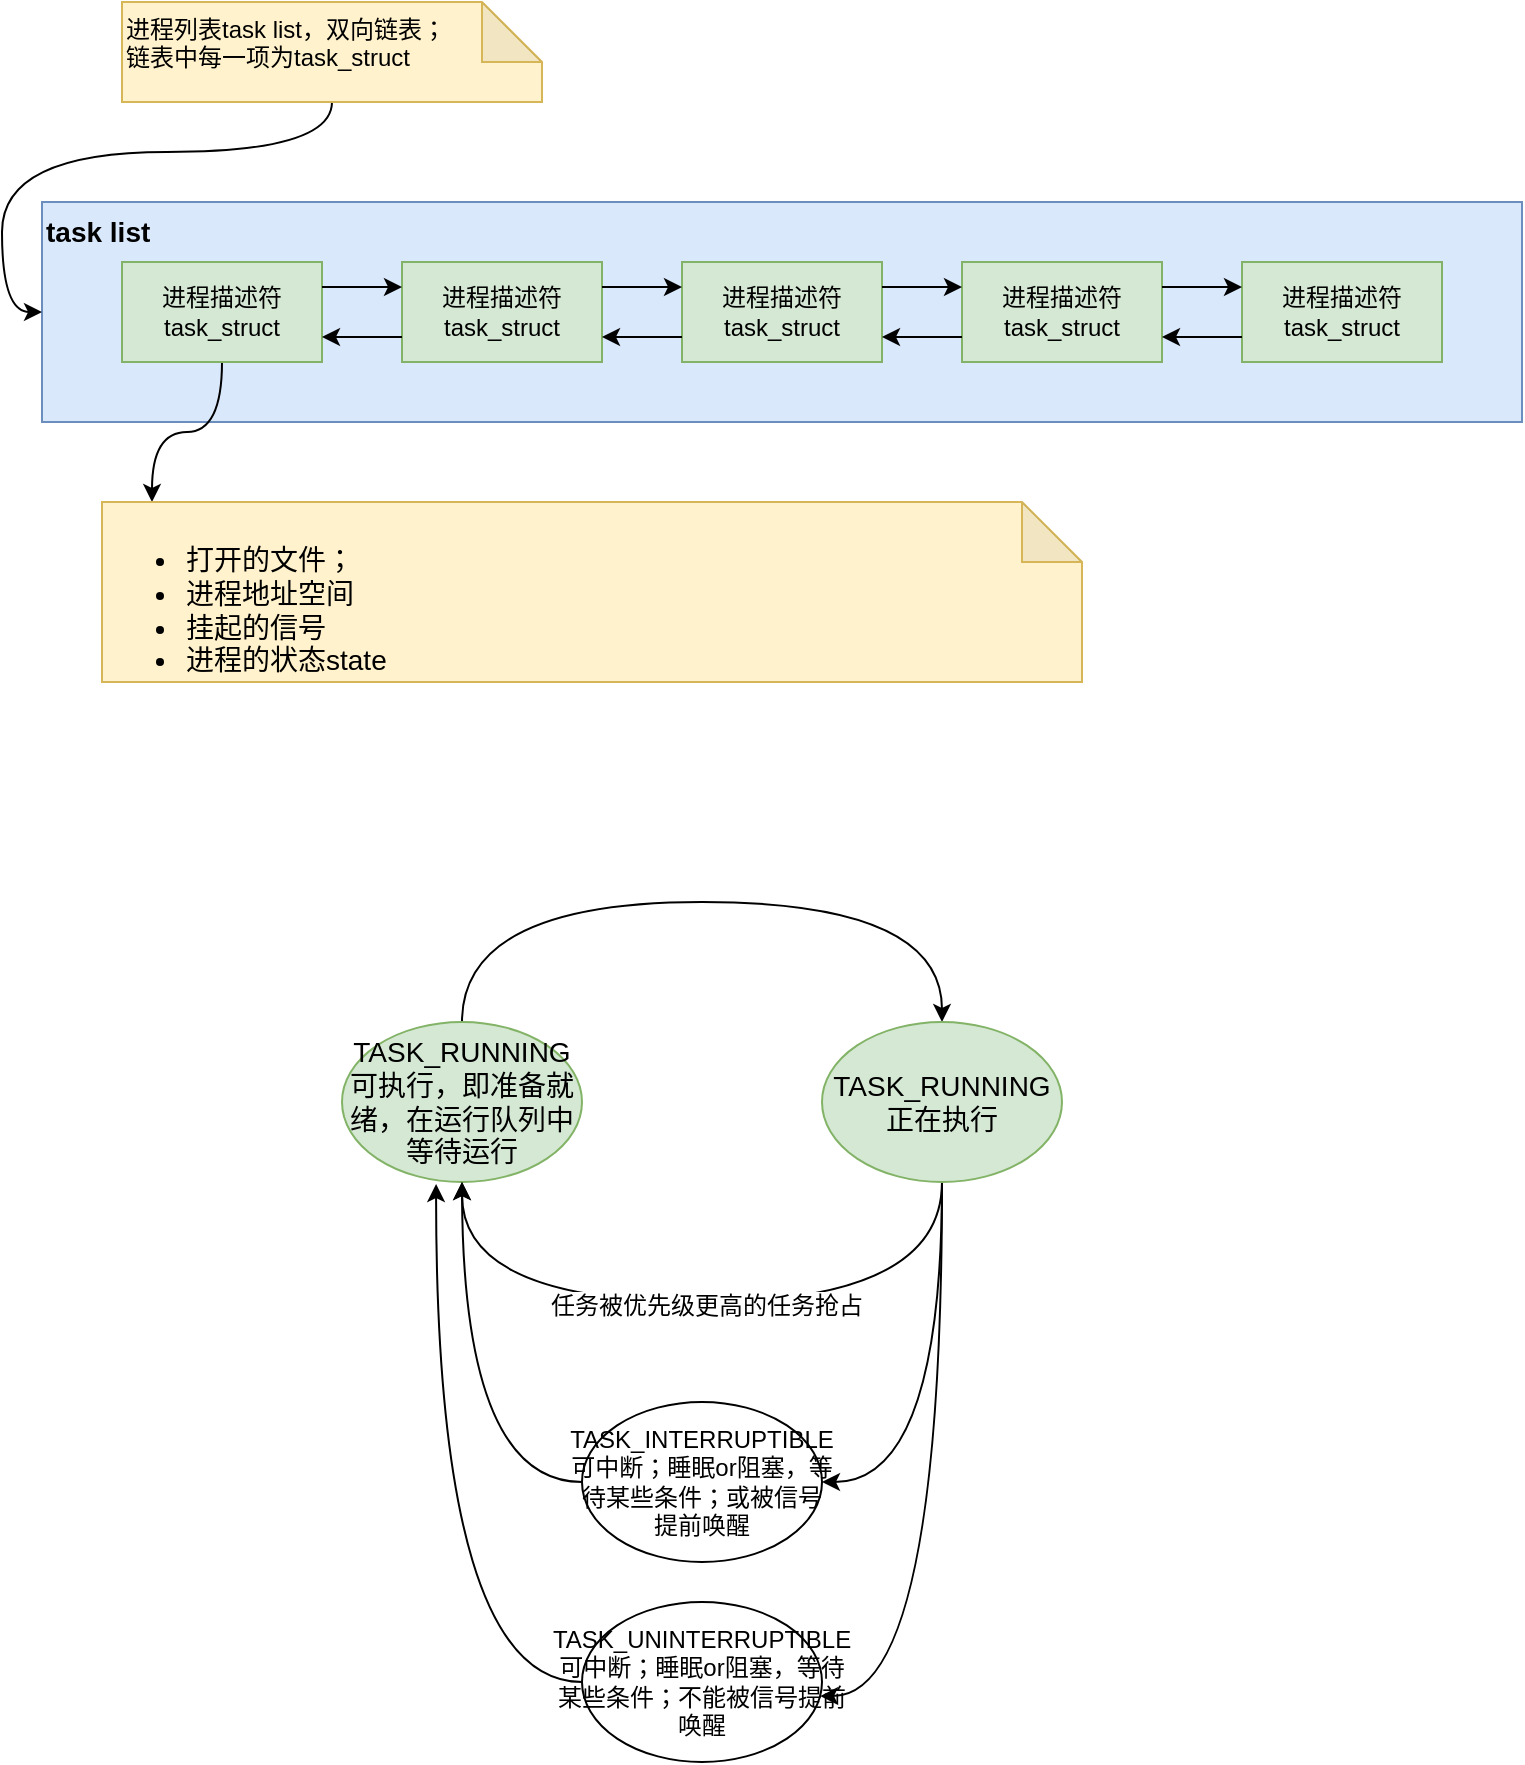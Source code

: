 <mxfile version="15.0.5" type="github">
  <diagram id="Uf4rT97HqRQfuS8LNTuo" name="Page-1">
    <mxGraphModel dx="1426" dy="771" grid="1" gridSize="10" guides="1" tooltips="1" connect="1" arrows="1" fold="1" page="1" pageScale="1" pageWidth="827" pageHeight="1169" math="0" shadow="0">
      <root>
        <mxCell id="0" />
        <mxCell id="1" parent="0" />
        <mxCell id="NP1D-RJkVWCjVLjLlZrB-24" value="task list" style="text;html=1;strokeColor=#6c8ebf;fillColor=#dae8fc;align=left;verticalAlign=top;whiteSpace=wrap;rounded=0;fontStyle=1;fontSize=14;" vertex="1" parent="1">
          <mxGeometry x="30" y="150" width="740" height="110" as="geometry" />
        </mxCell>
        <mxCell id="NP1D-RJkVWCjVLjLlZrB-35" style="edgeStyle=orthogonalEdgeStyle;curved=1;rounded=0;orthogonalLoop=1;jettySize=auto;html=1;exitX=0.5;exitY=1;exitDx=0;exitDy=0;entryX=0;entryY=0;entryDx=25;entryDy=0;entryPerimeter=0;fontSize=14;" edge="1" parent="1" source="NP1D-RJkVWCjVLjLlZrB-1" target="NP1D-RJkVWCjVLjLlZrB-33">
          <mxGeometry relative="1" as="geometry" />
        </mxCell>
        <mxCell id="NP1D-RJkVWCjVLjLlZrB-1" value="&lt;span style=&quot;text-align: left&quot;&gt;进程描述符task_struct&lt;/span&gt;" style="rounded=0;whiteSpace=wrap;html=1;fillColor=#d5e8d4;strokeColor=#82b366;" vertex="1" parent="1">
          <mxGeometry x="70" y="180" width="100" height="50" as="geometry" />
        </mxCell>
        <mxCell id="NP1D-RJkVWCjVLjLlZrB-34" style="edgeStyle=orthogonalEdgeStyle;rounded=0;orthogonalLoop=1;jettySize=auto;html=1;exitX=0.5;exitY=1;exitDx=0;exitDy=0;exitPerimeter=0;entryX=0;entryY=0.5;entryDx=0;entryDy=0;fontSize=14;curved=1;" edge="1" parent="1" source="NP1D-RJkVWCjVLjLlZrB-3" target="NP1D-RJkVWCjVLjLlZrB-24">
          <mxGeometry relative="1" as="geometry" />
        </mxCell>
        <mxCell id="NP1D-RJkVWCjVLjLlZrB-3" value="进程列表task list，双向链表；&lt;br&gt;链表中每一项为task_struct" style="shape=note;whiteSpace=wrap;html=1;backgroundOutline=1;darkOpacity=0.05;fillColor=#fff2cc;strokeColor=#d6b656;align=left;horizontal=1;verticalAlign=top;" vertex="1" parent="1">
          <mxGeometry x="70" y="50" width="210" height="50" as="geometry" />
        </mxCell>
        <mxCell id="NP1D-RJkVWCjVLjLlZrB-4" value="&lt;span style=&quot;text-align: left&quot;&gt;进程描述符task_struct&lt;/span&gt;" style="rounded=0;whiteSpace=wrap;html=1;fillColor=#d5e8d4;strokeColor=#82b366;" vertex="1" parent="1">
          <mxGeometry x="210" y="180" width="100" height="50" as="geometry" />
        </mxCell>
        <mxCell id="NP1D-RJkVWCjVLjLlZrB-5" value="&lt;span style=&quot;text-align: left&quot;&gt;进程描述符task_struct&lt;/span&gt;" style="rounded=0;whiteSpace=wrap;html=1;fillColor=#d5e8d4;strokeColor=#82b366;" vertex="1" parent="1">
          <mxGeometry x="350" y="180" width="100" height="50" as="geometry" />
        </mxCell>
        <mxCell id="NP1D-RJkVWCjVLjLlZrB-6" value="&lt;span style=&quot;text-align: left&quot;&gt;进程描述符task_struct&lt;/span&gt;" style="rounded=0;whiteSpace=wrap;html=1;fillColor=#d5e8d4;strokeColor=#82b366;" vertex="1" parent="1">
          <mxGeometry x="490" y="180" width="100" height="50" as="geometry" />
        </mxCell>
        <mxCell id="NP1D-RJkVWCjVLjLlZrB-7" value="&lt;span style=&quot;text-align: left&quot;&gt;进程描述符task_struct&lt;/span&gt;" style="rounded=0;whiteSpace=wrap;html=1;fillColor=#d5e8d4;strokeColor=#82b366;" vertex="1" parent="1">
          <mxGeometry x="630" y="180" width="100" height="50" as="geometry" />
        </mxCell>
        <mxCell id="NP1D-RJkVWCjVLjLlZrB-8" value="" style="endArrow=classic;html=1;exitX=1;exitY=0.25;exitDx=0;exitDy=0;entryX=0;entryY=0.25;entryDx=0;entryDy=0;" edge="1" parent="1" source="NP1D-RJkVWCjVLjLlZrB-1" target="NP1D-RJkVWCjVLjLlZrB-4">
          <mxGeometry width="50" height="50" relative="1" as="geometry">
            <mxPoint x="390" y="410" as="sourcePoint" />
            <mxPoint x="440" y="360" as="targetPoint" />
          </mxGeometry>
        </mxCell>
        <mxCell id="NP1D-RJkVWCjVLjLlZrB-9" value="" style="endArrow=classic;html=1;exitX=0;exitY=0.75;exitDx=0;exitDy=0;entryX=1;entryY=0.75;entryDx=0;entryDy=0;" edge="1" parent="1" source="NP1D-RJkVWCjVLjLlZrB-4" target="NP1D-RJkVWCjVLjLlZrB-1">
          <mxGeometry width="50" height="50" relative="1" as="geometry">
            <mxPoint x="180" y="202.5" as="sourcePoint" />
            <mxPoint x="220" y="202.5" as="targetPoint" />
          </mxGeometry>
        </mxCell>
        <mxCell id="NP1D-RJkVWCjVLjLlZrB-15" value="" style="group" vertex="1" connectable="0" parent="1">
          <mxGeometry x="310" y="192.5" width="40" height="25" as="geometry" />
        </mxCell>
        <mxCell id="NP1D-RJkVWCjVLjLlZrB-12" value="" style="endArrow=classic;html=1;exitX=1;exitY=0.25;exitDx=0;exitDy=0;entryX=0;entryY=0.25;entryDx=0;entryDy=0;" edge="1" parent="NP1D-RJkVWCjVLjLlZrB-15">
          <mxGeometry width="50" height="50" relative="1" as="geometry">
            <mxPoint as="sourcePoint" />
            <mxPoint x="40" as="targetPoint" />
          </mxGeometry>
        </mxCell>
        <mxCell id="NP1D-RJkVWCjVLjLlZrB-13" value="" style="endArrow=classic;html=1;exitX=0;exitY=0.75;exitDx=0;exitDy=0;entryX=1;entryY=0.75;entryDx=0;entryDy=0;" edge="1" parent="NP1D-RJkVWCjVLjLlZrB-15">
          <mxGeometry width="50" height="50" relative="1" as="geometry">
            <mxPoint x="40" y="25" as="sourcePoint" />
            <mxPoint y="25" as="targetPoint" />
          </mxGeometry>
        </mxCell>
        <mxCell id="NP1D-RJkVWCjVLjLlZrB-16" value="" style="group" vertex="1" connectable="0" parent="1">
          <mxGeometry x="450" y="192.5" width="40" height="25" as="geometry" />
        </mxCell>
        <mxCell id="NP1D-RJkVWCjVLjLlZrB-17" value="" style="endArrow=classic;html=1;exitX=1;exitY=0.25;exitDx=0;exitDy=0;entryX=0;entryY=0.25;entryDx=0;entryDy=0;" edge="1" parent="NP1D-RJkVWCjVLjLlZrB-16">
          <mxGeometry width="50" height="50" relative="1" as="geometry">
            <mxPoint as="sourcePoint" />
            <mxPoint x="40" as="targetPoint" />
          </mxGeometry>
        </mxCell>
        <mxCell id="NP1D-RJkVWCjVLjLlZrB-18" value="" style="endArrow=classic;html=1;exitX=0;exitY=0.75;exitDx=0;exitDy=0;entryX=1;entryY=0.75;entryDx=0;entryDy=0;" edge="1" parent="NP1D-RJkVWCjVLjLlZrB-16">
          <mxGeometry width="50" height="50" relative="1" as="geometry">
            <mxPoint x="40" y="25" as="sourcePoint" />
            <mxPoint y="25" as="targetPoint" />
          </mxGeometry>
        </mxCell>
        <mxCell id="NP1D-RJkVWCjVLjLlZrB-19" value="" style="group" vertex="1" connectable="0" parent="1">
          <mxGeometry x="590" y="192.5" width="40" height="25" as="geometry" />
        </mxCell>
        <mxCell id="NP1D-RJkVWCjVLjLlZrB-20" value="" style="endArrow=classic;html=1;exitX=1;exitY=0.25;exitDx=0;exitDy=0;entryX=0;entryY=0.25;entryDx=0;entryDy=0;" edge="1" parent="NP1D-RJkVWCjVLjLlZrB-19">
          <mxGeometry width="50" height="50" relative="1" as="geometry">
            <mxPoint as="sourcePoint" />
            <mxPoint x="40" as="targetPoint" />
          </mxGeometry>
        </mxCell>
        <mxCell id="NP1D-RJkVWCjVLjLlZrB-21" value="" style="endArrow=classic;html=1;exitX=0;exitY=0.75;exitDx=0;exitDy=0;entryX=1;entryY=0.75;entryDx=0;entryDy=0;" edge="1" parent="NP1D-RJkVWCjVLjLlZrB-19">
          <mxGeometry width="50" height="50" relative="1" as="geometry">
            <mxPoint x="40" y="25" as="sourcePoint" />
            <mxPoint y="25" as="targetPoint" />
          </mxGeometry>
        </mxCell>
        <mxCell id="NP1D-RJkVWCjVLjLlZrB-33" value="&lt;ul&gt;&lt;li&gt;打开的文件；&lt;/li&gt;&lt;li&gt;进程地址空间&lt;/li&gt;&lt;li&gt;挂起的信号&lt;/li&gt;&lt;li&gt;进程的状态state&lt;/li&gt;&lt;/ul&gt;" style="shape=note;whiteSpace=wrap;html=1;backgroundOutline=1;darkOpacity=0.05;fontSize=14;align=left;verticalAlign=top;fillColor=#fff2cc;strokeColor=#d6b656;" vertex="1" parent="1">
          <mxGeometry x="60" y="300" width="490" height="90" as="geometry" />
        </mxCell>
        <mxCell id="NP1D-RJkVWCjVLjLlZrB-38" style="edgeStyle=orthogonalEdgeStyle;curved=1;rounded=0;orthogonalLoop=1;jettySize=auto;html=1;exitX=0.5;exitY=0;exitDx=0;exitDy=0;entryX=0.5;entryY=0;entryDx=0;entryDy=0;fontSize=14;" edge="1" parent="1" source="NP1D-RJkVWCjVLjLlZrB-36" target="NP1D-RJkVWCjVLjLlZrB-37">
          <mxGeometry relative="1" as="geometry">
            <Array as="points">
              <mxPoint x="240" y="500" />
              <mxPoint x="480" y="500" />
            </Array>
          </mxGeometry>
        </mxCell>
        <mxCell id="NP1D-RJkVWCjVLjLlZrB-36" value="TASK_RUNNING&lt;br&gt;可执行，即准备就绪，在运行队列中等待运行" style="ellipse;whiteSpace=wrap;html=1;fontSize=14;align=center;verticalAlign=middle;fillColor=#d5e8d4;strokeColor=#82b366;" vertex="1" parent="1">
          <mxGeometry x="180" y="560" width="120" height="80" as="geometry" />
        </mxCell>
        <mxCell id="NP1D-RJkVWCjVLjLlZrB-41" style="edgeStyle=orthogonalEdgeStyle;curved=1;rounded=0;orthogonalLoop=1;jettySize=auto;html=1;exitX=0.5;exitY=1;exitDx=0;exitDy=0;entryX=0.5;entryY=1;entryDx=0;entryDy=0;fontSize=14;" edge="1" parent="1" source="NP1D-RJkVWCjVLjLlZrB-37" target="NP1D-RJkVWCjVLjLlZrB-36">
          <mxGeometry relative="1" as="geometry">
            <Array as="points">
              <mxPoint x="480" y="700" />
              <mxPoint x="240" y="700" />
            </Array>
          </mxGeometry>
        </mxCell>
        <mxCell id="NP1D-RJkVWCjVLjLlZrB-46" value="任务被优先级更高的任务抢占" style="edgeLabel;html=1;align=center;verticalAlign=middle;resizable=0;points=[];fontSize=12;" vertex="1" connectable="0" parent="NP1D-RJkVWCjVLjLlZrB-41">
          <mxGeometry x="-0.011" y="2" relative="1" as="geometry">
            <mxPoint as="offset" />
          </mxGeometry>
        </mxCell>
        <mxCell id="NP1D-RJkVWCjVLjLlZrB-44" style="edgeStyle=orthogonalEdgeStyle;curved=1;rounded=0;orthogonalLoop=1;jettySize=auto;html=1;exitX=0.5;exitY=1;exitDx=0;exitDy=0;entryX=1;entryY=0.5;entryDx=0;entryDy=0;fontSize=12;" edge="1" parent="1" source="NP1D-RJkVWCjVLjLlZrB-37" target="NP1D-RJkVWCjVLjLlZrB-42">
          <mxGeometry relative="1" as="geometry" />
        </mxCell>
        <mxCell id="NP1D-RJkVWCjVLjLlZrB-45" style="edgeStyle=orthogonalEdgeStyle;curved=1;rounded=0;orthogonalLoop=1;jettySize=auto;html=1;exitX=0.5;exitY=1;exitDx=0;exitDy=0;entryX=0.992;entryY=0.588;entryDx=0;entryDy=0;entryPerimeter=0;fontSize=12;" edge="1" parent="1" source="NP1D-RJkVWCjVLjLlZrB-37" target="NP1D-RJkVWCjVLjLlZrB-43">
          <mxGeometry relative="1" as="geometry" />
        </mxCell>
        <mxCell id="NP1D-RJkVWCjVLjLlZrB-37" value="TASK_RUNNING&lt;br&gt;正在执行" style="ellipse;whiteSpace=wrap;html=1;fontSize=14;align=center;verticalAlign=middle;fillColor=#d5e8d4;strokeColor=#82b366;" vertex="1" parent="1">
          <mxGeometry x="420" y="560" width="120" height="80" as="geometry" />
        </mxCell>
        <mxCell id="NP1D-RJkVWCjVLjLlZrB-47" style="edgeStyle=orthogonalEdgeStyle;curved=1;rounded=0;orthogonalLoop=1;jettySize=auto;html=1;exitX=0;exitY=0.5;exitDx=0;exitDy=0;fontSize=12;" edge="1" parent="1" source="NP1D-RJkVWCjVLjLlZrB-42">
          <mxGeometry relative="1" as="geometry">
            <mxPoint x="240" y="640" as="targetPoint" />
          </mxGeometry>
        </mxCell>
        <mxCell id="NP1D-RJkVWCjVLjLlZrB-42" value="TASK_INTERRUPTIBLE&lt;br style=&quot;font-size: 12px&quot;&gt;可中断；睡眠or阻塞，等待某些条件；或被信号提前唤醒" style="ellipse;whiteSpace=wrap;html=1;fontSize=12;align=center;verticalAlign=middle;" vertex="1" parent="1">
          <mxGeometry x="300" y="750" width="120" height="80" as="geometry" />
        </mxCell>
        <mxCell id="NP1D-RJkVWCjVLjLlZrB-48" style="edgeStyle=orthogonalEdgeStyle;curved=1;rounded=0;orthogonalLoop=1;jettySize=auto;html=1;exitX=0;exitY=0.5;exitDx=0;exitDy=0;fontSize=12;entryX=0.392;entryY=1.013;entryDx=0;entryDy=0;entryPerimeter=0;" edge="1" parent="1" source="NP1D-RJkVWCjVLjLlZrB-43" target="NP1D-RJkVWCjVLjLlZrB-36">
          <mxGeometry relative="1" as="geometry">
            <mxPoint x="240" y="640" as="targetPoint" />
          </mxGeometry>
        </mxCell>
        <mxCell id="NP1D-RJkVWCjVLjLlZrB-43" value="TASK_UNINTERRUPTIBLE&lt;br style=&quot;font-size: 12px&quot;&gt;可中断；睡眠or阻塞，等待某些条件；不能被信号提前唤醒" style="ellipse;whiteSpace=wrap;html=1;fontSize=12;align=center;verticalAlign=middle;" vertex="1" parent="1">
          <mxGeometry x="300" y="850" width="120" height="80" as="geometry" />
        </mxCell>
      </root>
    </mxGraphModel>
  </diagram>
</mxfile>
